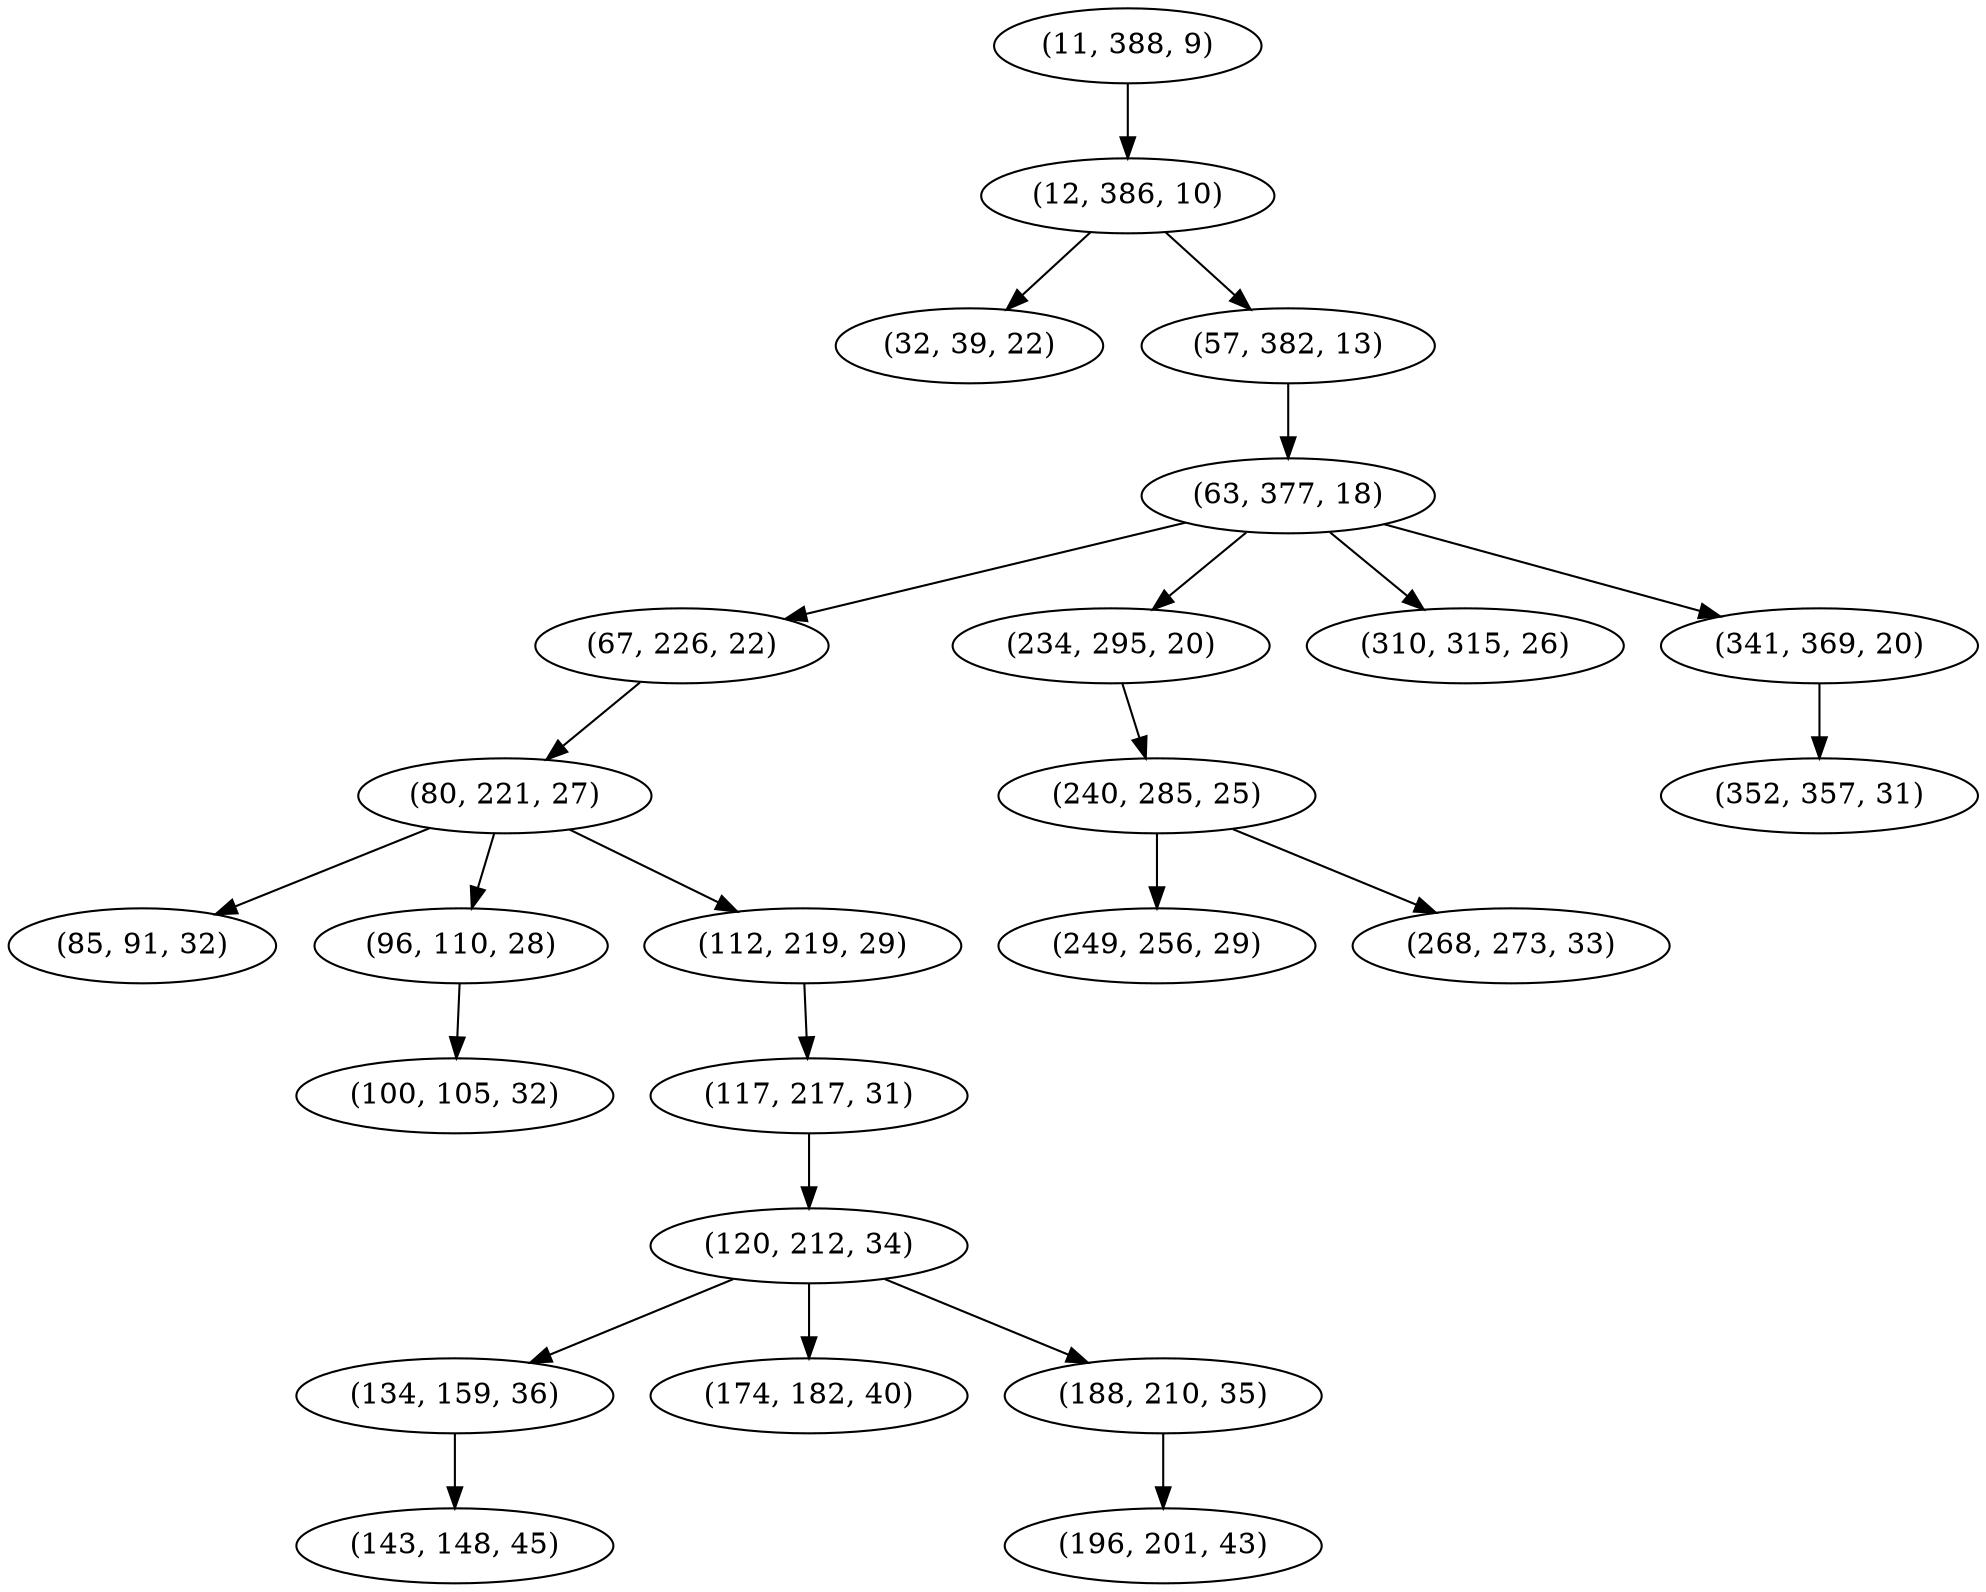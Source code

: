 digraph tree {
    "(11, 388, 9)";
    "(12, 386, 10)";
    "(32, 39, 22)";
    "(57, 382, 13)";
    "(63, 377, 18)";
    "(67, 226, 22)";
    "(80, 221, 27)";
    "(85, 91, 32)";
    "(96, 110, 28)";
    "(100, 105, 32)";
    "(112, 219, 29)";
    "(117, 217, 31)";
    "(120, 212, 34)";
    "(134, 159, 36)";
    "(143, 148, 45)";
    "(174, 182, 40)";
    "(188, 210, 35)";
    "(196, 201, 43)";
    "(234, 295, 20)";
    "(240, 285, 25)";
    "(249, 256, 29)";
    "(268, 273, 33)";
    "(310, 315, 26)";
    "(341, 369, 20)";
    "(352, 357, 31)";
    "(11, 388, 9)" -> "(12, 386, 10)";
    "(12, 386, 10)" -> "(32, 39, 22)";
    "(12, 386, 10)" -> "(57, 382, 13)";
    "(57, 382, 13)" -> "(63, 377, 18)";
    "(63, 377, 18)" -> "(67, 226, 22)";
    "(63, 377, 18)" -> "(234, 295, 20)";
    "(63, 377, 18)" -> "(310, 315, 26)";
    "(63, 377, 18)" -> "(341, 369, 20)";
    "(67, 226, 22)" -> "(80, 221, 27)";
    "(80, 221, 27)" -> "(85, 91, 32)";
    "(80, 221, 27)" -> "(96, 110, 28)";
    "(80, 221, 27)" -> "(112, 219, 29)";
    "(96, 110, 28)" -> "(100, 105, 32)";
    "(112, 219, 29)" -> "(117, 217, 31)";
    "(117, 217, 31)" -> "(120, 212, 34)";
    "(120, 212, 34)" -> "(134, 159, 36)";
    "(120, 212, 34)" -> "(174, 182, 40)";
    "(120, 212, 34)" -> "(188, 210, 35)";
    "(134, 159, 36)" -> "(143, 148, 45)";
    "(188, 210, 35)" -> "(196, 201, 43)";
    "(234, 295, 20)" -> "(240, 285, 25)";
    "(240, 285, 25)" -> "(249, 256, 29)";
    "(240, 285, 25)" -> "(268, 273, 33)";
    "(341, 369, 20)" -> "(352, 357, 31)";
}
